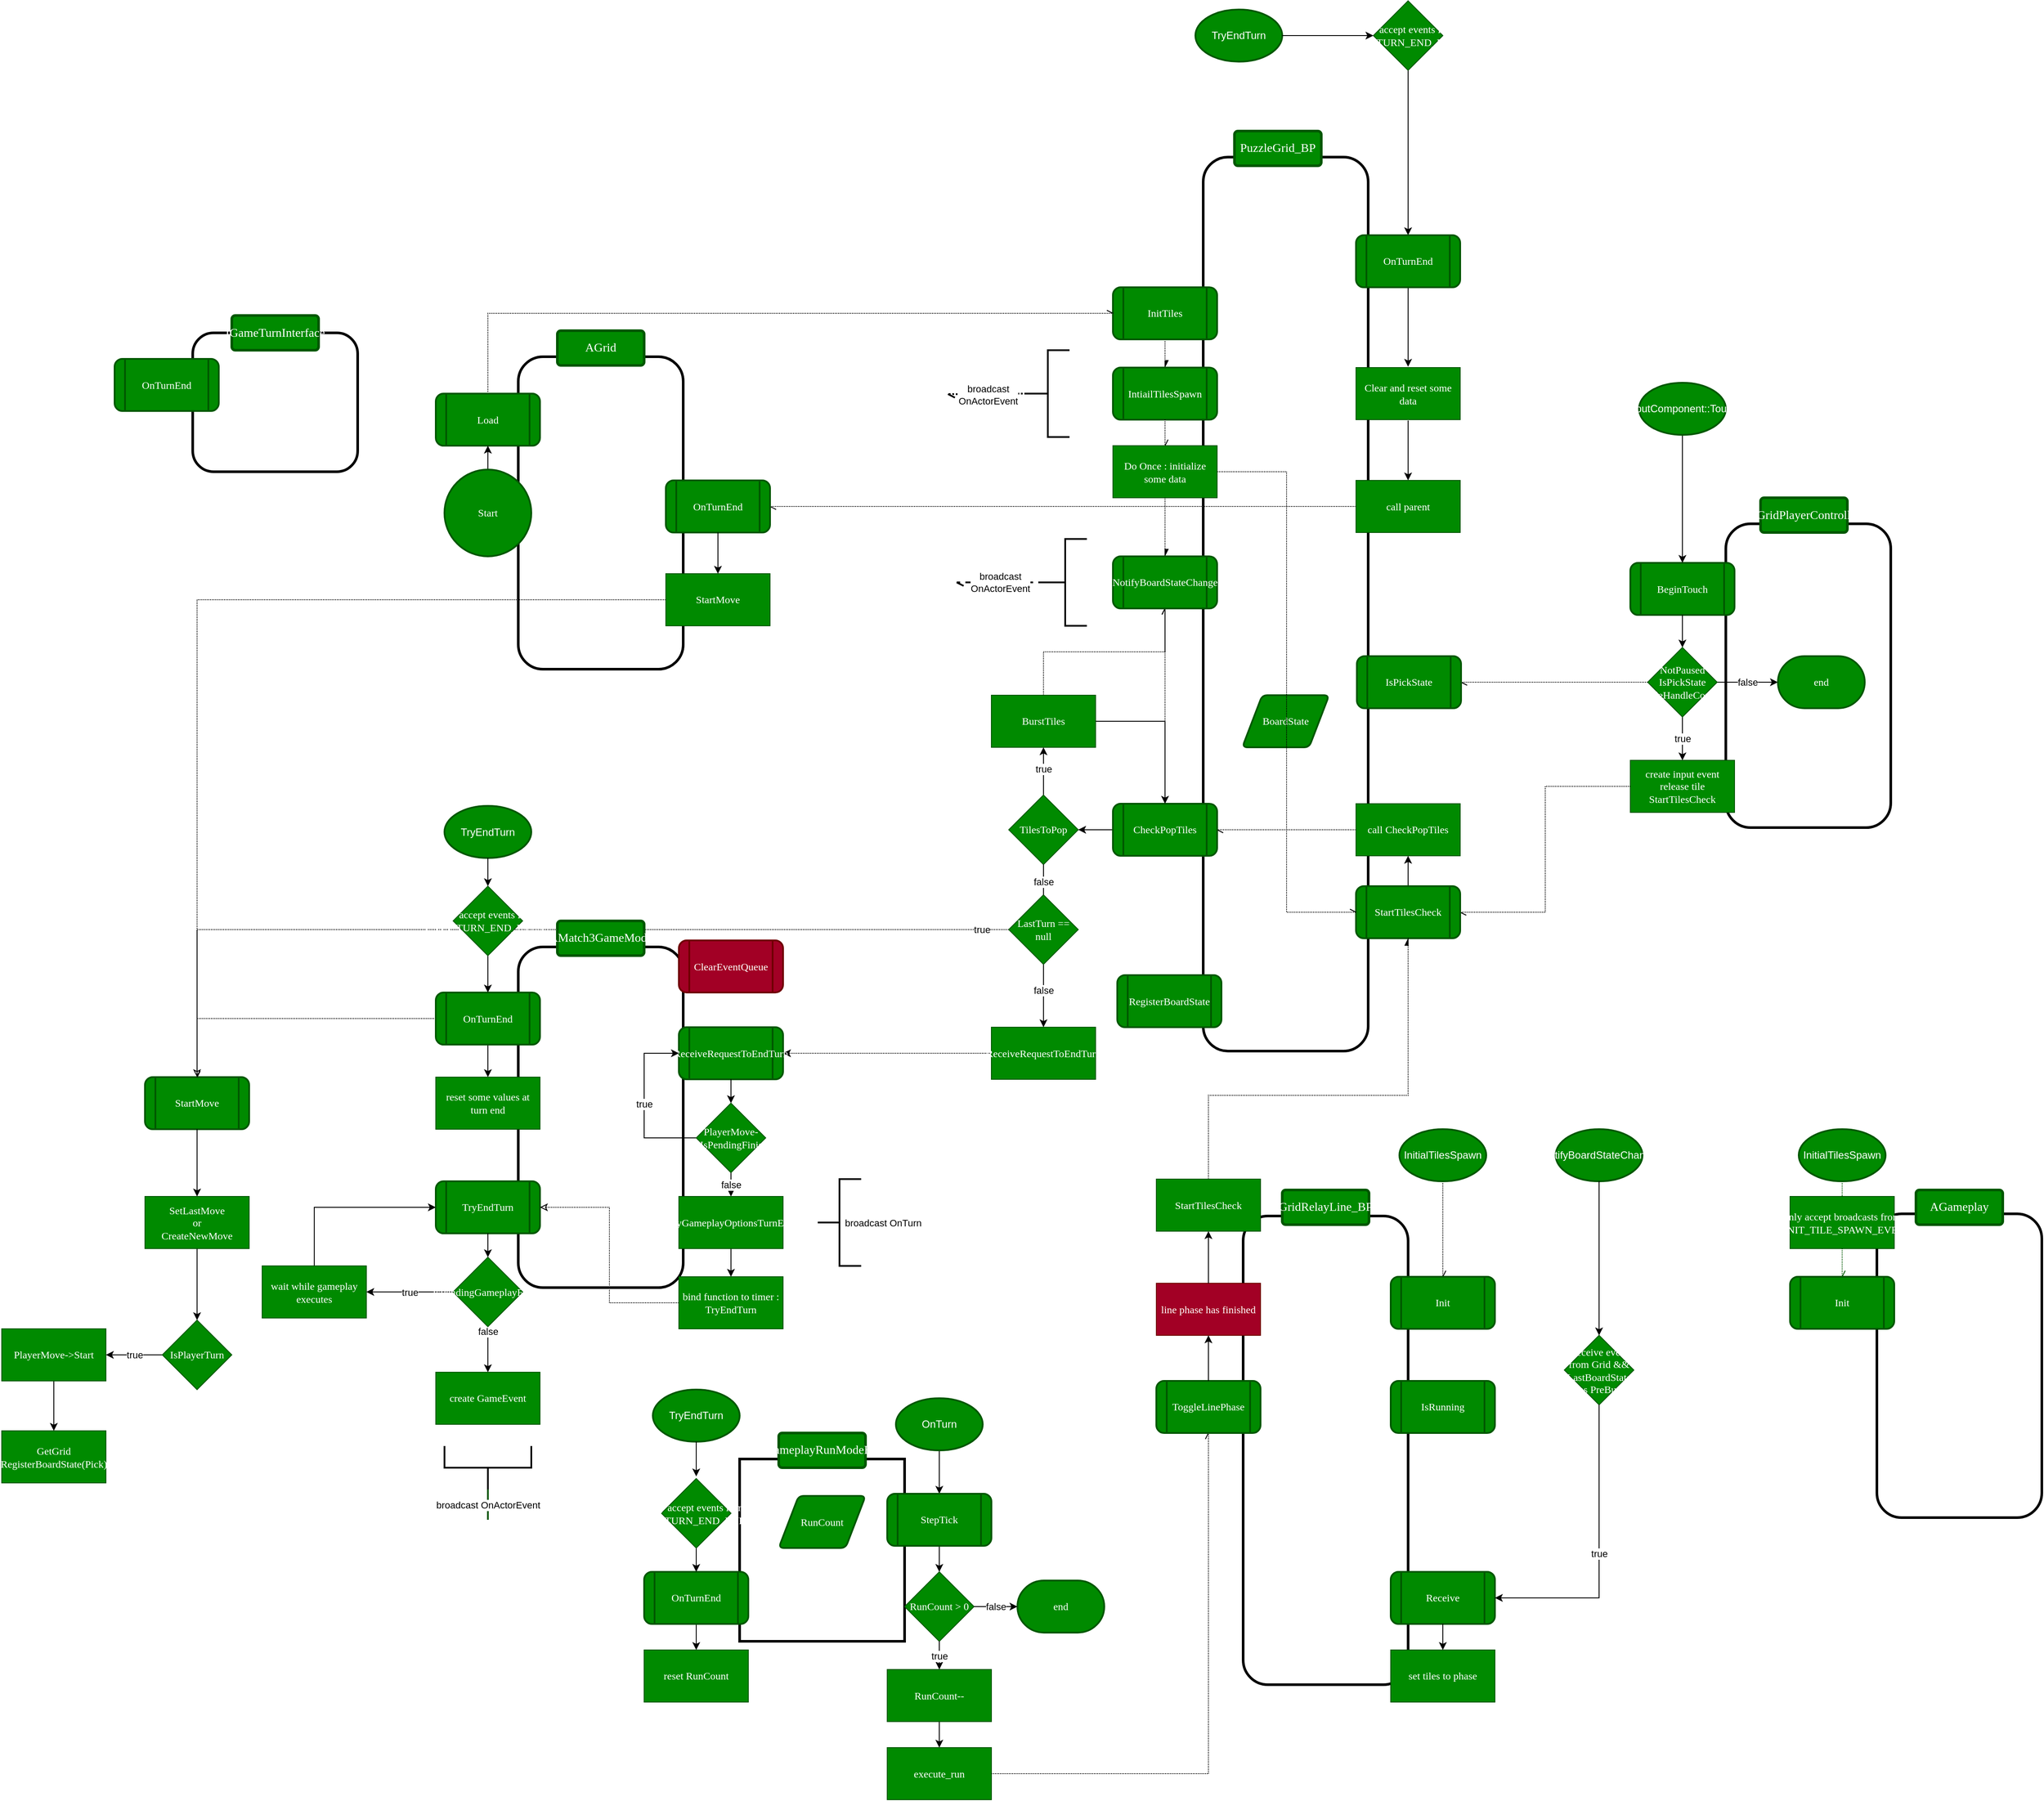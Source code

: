 <mxfile version="17.2.4" type="device"><diagram id="4u5bkuqh8i6XdxuR7M9z" name="Page-1"><mxGraphModel dx="3598" dy="2472" grid="0" gridSize="10" guides="1" tooltips="1" connect="1" arrows="1" fold="1" page="0" pageScale="1" pageWidth="850" pageHeight="1100" math="0" shadow="0"><root><mxCell id="0"/><mxCell id="1" parent="0"/><mxCell id="tUk5uRvc3jzENsE6eNhE-14" value="true" style="edgeStyle=orthogonalEdgeStyle;rounded=0;orthogonalLoop=1;jettySize=auto;html=1;entryX=0.5;entryY=0;entryDx=0;entryDy=0;dashed=1;dashPattern=1 1;endArrow=openAsync;endFill=0;exitX=0;exitY=0.5;exitDx=0;exitDy=0;" parent="1" source="tUk5uRvc3jzENsE6eNhE-1" target="tUk5uRvc3jzENsE6eNhE-5" edge="1"><mxGeometry x="-0.946" relative="1" as="geometry"><mxPoint x="-1090" y="-450" as="sourcePoint"/><mxPoint x="-1" as="offset"/></mxGeometry></mxCell><mxCell id="MBbvaIJwoHW28Qbj01Hp-18" value="" style="rounded=0;whiteSpace=wrap;html=1;fillColor=none;strokeWidth=3;fontFamily=Helvetica;container=0;fontColor=default;strokeColor=default;labelBackgroundColor=default;endArrow=classic;fontSize=11;" parent="1" vertex="1"><mxGeometry x="-1250" y="160" width="190" height="210" as="geometry"/></mxCell><mxCell id="Pdlf1XNlI2ffIAsFYT93-34" style="rounded=0;orthogonalLoop=1;jettySize=auto;html=1;exitX=0;exitY=0.5;exitDx=0;exitDy=0;entryX=1;entryY=0.5;entryDx=0;entryDy=0;fontFamily=SF Mono;dashed=1;dashPattern=1 1;startArrow=none;startFill=0;endArrow=openAsync;endFill=0;" parent="1" source="Pdlf1XNlI2ffIAsFYT93-3" target="Pdlf1XNlI2ffIAsFYT93-11" edge="1"><mxGeometry relative="1" as="geometry"/></mxCell><mxCell id="sbsRxTnk66kGfVWNklD2-23" value="" style="rounded=1;whiteSpace=wrap;html=1;fillColor=none;strokeWidth=3;fontFamily=SF Mono;" parent="1" vertex="1"><mxGeometry x="-114" y="-917.5" width="190" height="350" as="geometry"/></mxCell><mxCell id="sbsRxTnk66kGfVWNklD2-30" style="edgeStyle=orthogonalEdgeStyle;shape=connector;rounded=0;orthogonalLoop=1;jettySize=auto;html=1;exitX=1;exitY=0.5;exitDx=0;exitDy=0;labelBackgroundColor=default;fontFamily=SF Mono;fontSize=11;fontColor=default;endArrow=classic;endFill=1;strokeColor=default;" parent="1" edge="1"><mxGeometry relative="1" as="geometry"><mxPoint x="20" y="-710" as="sourcePoint"/></mxGeometry></mxCell><mxCell id="1tW_4isM74G8-kD3DywX-2" value="BeginTouch" style="shape=process;whiteSpace=wrap;html=1;backgroundOutline=1;fillColor=#008a00;strokeColor=#005700;rounded=1;fontFamily=SF Mono;strokeWidth=2;fontColor=#ffffff;" parent="1" vertex="1"><mxGeometry x="-224" y="-872.5" width="120" height="60" as="geometry"/></mxCell><mxCell id="1tW_4isM74G8-kD3DywX-8" style="edgeStyle=orthogonalEdgeStyle;rounded=0;orthogonalLoop=1;jettySize=auto;html=1;exitX=0.5;exitY=1;exitDx=0;exitDy=0;entryX=0.5;entryY=0;entryDx=0;entryDy=0;endArrow=classic;endFill=1;fontFamily=Helvetica;fillColor=#008a00;strokeColor=default;" parent="1" source="1tW_4isM74G8-kD3DywX-2" target="Pdlf1XNlI2ffIAsFYT93-3" edge="1"><mxGeometry relative="1" as="geometry"/></mxCell><mxCell id="SENwZf0jZD7FWOnmWLHz-11" style="edgeStyle=orthogonalEdgeStyle;rounded=0;orthogonalLoop=1;jettySize=auto;html=1;exitX=1;exitY=0.5;exitDx=0;exitDy=0;entryX=0.5;entryY=0;entryDx=0;entryDy=0;fontFamily=SF Mono;" parent="1" edge="1"><mxGeometry relative="1" as="geometry"><mxPoint x="20" y="-710" as="sourcePoint"/></mxGeometry></mxCell><mxCell id="Pdlf1XNlI2ffIAsFYT93-6" value="false" style="edgeStyle=orthogonalEdgeStyle;rounded=0;orthogonalLoop=1;jettySize=auto;html=1;exitX=1;exitY=0.5;exitDx=0;exitDy=0;entryX=0;entryY=0.5;entryDx=0;entryDy=0;fontFamily=Helvetica;entryPerimeter=0;fillColor=#008a00;strokeColor=default;" parent="1" source="Pdlf1XNlI2ffIAsFYT93-3" target="Pdlf1XNlI2ffIAsFYT93-7" edge="1"><mxGeometry relative="1" as="geometry"><mxPoint x="-164" y="-647.5" as="targetPoint"/></mxGeometry></mxCell><mxCell id="8Kdt5oho96U8Z3RHlDYo-58" value="true" style="edgeStyle=orthogonalEdgeStyle;rounded=0;orthogonalLoop=1;jettySize=auto;html=1;exitX=0.5;exitY=1;exitDx=0;exitDy=0;fillColor=#008a00;strokeColor=default;" parent="1" source="Pdlf1XNlI2ffIAsFYT93-3" target="Pdlf1XNlI2ffIAsFYT93-4" edge="1"><mxGeometry relative="1" as="geometry"/></mxCell><mxCell id="Pdlf1XNlI2ffIAsFYT93-3" value="NotPaused&lt;br&gt;IsPickState&lt;br&gt;TileHandleComp" style="rhombus;whiteSpace=wrap;html=1;fontFamily=SF Mono;fillColor=#008a00;strokeColor=#005700;fontColor=#ffffff;" parent="1" vertex="1"><mxGeometry x="-204" y="-775" width="80" height="80" as="geometry"/></mxCell><mxCell id="MBbvaIJwoHW28Qbj01Hp-10" style="edgeStyle=orthogonalEdgeStyle;rounded=0;orthogonalLoop=1;jettySize=auto;html=1;exitX=0;exitY=0.5;exitDx=0;exitDy=0;entryX=1;entryY=0.5;entryDx=0;entryDy=0;dashed=1;dashPattern=1 1;endArrow=openAsync;endFill=0;" parent="1" source="Pdlf1XNlI2ffIAsFYT93-4" target="8Kdt5oho96U8Z3RHlDYo-17" edge="1"><mxGeometry relative="1" as="geometry"/></mxCell><mxCell id="Pdlf1XNlI2ffIAsFYT93-4" value="create input event&lt;br&gt;release tile&lt;br&gt;StartTilesCheck" style="rounded=0;whiteSpace=wrap;html=1;fillColor=#008a00;strokeColor=#005700;fontFamily=SF Mono;fontColor=#ffffff;" parent="1" vertex="1"><mxGeometry x="-224" y="-645" width="120" height="60" as="geometry"/></mxCell><mxCell id="Pdlf1XNlI2ffIAsFYT93-7" value="end" style="strokeWidth=2;html=1;shape=mxgraph.flowchart.terminator;whiteSpace=wrap;fontFamily=SF Mono;fillColor=#008a00;strokeColor=#005700;fontColor=#ffffff;" parent="1" vertex="1"><mxGeometry x="-54" y="-765" width="100" height="60" as="geometry"/></mxCell><mxCell id="Pdlf1XNlI2ffIAsFYT93-8" value="" style="rounded=1;whiteSpace=wrap;html=1;fillColor=none;strokeWidth=3;fontFamily=SF Mono;" parent="1" vertex="1"><mxGeometry x="-716" y="-1340" width="190" height="1030" as="geometry"/></mxCell><mxCell id="Pdlf1XNlI2ffIAsFYT93-11" value="IsPickState" style="shape=process;whiteSpace=wrap;html=1;backgroundOutline=1;fillColor=#008a00;strokeColor=#005700;rounded=1;fontFamily=SF Mono;strokeWidth=2;fontColor=#ffffff;" parent="1" vertex="1"><mxGeometry x="-539" y="-765" width="120" height="60" as="geometry"/></mxCell><mxCell id="Pdlf1XNlI2ffIAsFYT93-56" style="rounded=0;orthogonalLoop=1;jettySize=auto;html=1;exitX=0;exitY=0.5;exitDx=0;exitDy=0;entryX=1;entryY=0.5;entryDx=0;entryDy=0;dashed=1;dashPattern=1 1;endArrow=classic;endFill=1;edgeStyle=orthogonalEdgeStyle;fillColor=#008a00;strokeColor=default;" parent="1" source="Pdlf1XNlI2ffIAsFYT93-44" target="Pdlf1XNlI2ffIAsFYT93-46" edge="1"><mxGeometry relative="1" as="geometry"/></mxCell><mxCell id="Pdlf1XNlI2ffIAsFYT93-44" value="ReceiveRequestToEndTurn" style="rounded=0;whiteSpace=wrap;html=1;fillColor=#008a00;strokeColor=#005700;fontFamily=SF Mono;fontColor=#ffffff;" parent="1" vertex="1"><mxGeometry x="-960" y="-337.5" width="120" height="60" as="geometry"/></mxCell><mxCell id="Pdlf1XNlI2ffIAsFYT93-50" style="edgeStyle=orthogonalEdgeStyle;rounded=0;orthogonalLoop=1;jettySize=auto;html=1;exitX=0.5;exitY=1;exitDx=0;exitDy=0;entryX=0.5;entryY=0;entryDx=0;entryDy=0;exitPerimeter=0;fillColor=#008a00;strokeColor=default;" parent="1" source="TJxeZO9srh5Wf3bM02Mr-9" target="1tW_4isM74G8-kD3DywX-2" edge="1"><mxGeometry relative="1" as="geometry"><mxPoint x="-74" y="-1027.5" as="sourcePoint"/></mxGeometry></mxCell><mxCell id="Pdlf1XNlI2ffIAsFYT93-35" value="" style="rounded=1;whiteSpace=wrap;html=1;fillColor=none;strokeWidth=3;fontFamily=SF Mono;" parent="1" vertex="1"><mxGeometry x="-1505" y="-430" width="190" height="392.5" as="geometry"/></mxCell><mxCell id="Pdlf1XNlI2ffIAsFYT93-37" value="TryEndTurn" style="shape=process;whiteSpace=wrap;html=1;backgroundOutline=1;fillColor=#008a00;strokeColor=#005700;rounded=1;fontFamily=SF Mono;strokeWidth=2;fontColor=#ffffff;" parent="1" vertex="1"><mxGeometry x="-1600" y="-160" width="120" height="60" as="geometry"/></mxCell><mxCell id="Pdlf1XNlI2ffIAsFYT93-69" value="true" style="edgeStyle=orthogonalEdgeStyle;rounded=0;orthogonalLoop=1;jettySize=auto;html=1;exitX=0;exitY=0.5;exitDx=0;exitDy=0;entryX=1;entryY=0.5;entryDx=0;entryDy=0;fillColor=#008a00;strokeColor=default;" parent="1" source="Pdlf1XNlI2ffIAsFYT93-39" target="Pdlf1XNlI2ffIAsFYT93-66" edge="1"><mxGeometry relative="1" as="geometry"/></mxCell><mxCell id="8Kdt5oho96U8Z3RHlDYo-18" value="false" style="edgeStyle=orthogonalEdgeStyle;rounded=0;orthogonalLoop=1;jettySize=auto;html=1;exitX=0.5;exitY=1;exitDx=0;exitDy=0;entryX=0.5;entryY=0;entryDx=0;entryDy=0;startArrow=none;startFill=0;endArrow=classic;endFill=1;fillColor=#008a00;strokeColor=default;" parent="1" source="Pdlf1XNlI2ffIAsFYT93-39" target="8Kdt5oho96U8Z3RHlDYo-21" edge="1"><mxGeometry x="-0.811" relative="1" as="geometry"><mxPoint x="-1540" y="57.5" as="targetPoint"/><mxPoint as="offset"/></mxGeometry></mxCell><mxCell id="Pdlf1XNlI2ffIAsFYT93-39" value="IsPendingGameplayFinish" style="rhombus;whiteSpace=wrap;html=1;fontFamily=SF Mono;fillColor=#008a00;strokeColor=#005700;fontColor=#ffffff;" parent="1" vertex="1"><mxGeometry x="-1580" y="-72.5" width="80" height="80" as="geometry"/></mxCell><mxCell id="Pdlf1XNlI2ffIAsFYT93-42" style="edgeStyle=orthogonalEdgeStyle;rounded=0;orthogonalLoop=1;jettySize=auto;html=1;exitX=0.5;exitY=1;exitDx=0;exitDy=0;entryX=0.5;entryY=0;entryDx=0;entryDy=0;fillColor=#008a00;strokeColor=default;" parent="1" source="Pdlf1XNlI2ffIAsFYT93-37" target="Pdlf1XNlI2ffIAsFYT93-39" edge="1"><mxGeometry relative="1" as="geometry"/></mxCell><mxCell id="Pdlf1XNlI2ffIAsFYT93-70" style="edgeStyle=orthogonalEdgeStyle;rounded=0;orthogonalLoop=1;jettySize=auto;html=1;exitX=0.5;exitY=0;exitDx=0;exitDy=0;entryX=0;entryY=0.5;entryDx=0;entryDy=0;fillColor=#008a00;strokeColor=default;" parent="1" source="Pdlf1XNlI2ffIAsFYT93-66" target="Pdlf1XNlI2ffIAsFYT93-37" edge="1"><mxGeometry relative="1" as="geometry"/></mxCell><mxCell id="Pdlf1XNlI2ffIAsFYT93-66" value="wait while gameplay executes" style="rounded=0;whiteSpace=wrap;html=1;fillColor=#008a00;strokeColor=#005700;fontFamily=SF Mono;fontColor=#ffffff;" parent="1" vertex="1"><mxGeometry x="-1800" y="-62.5" width="120" height="60" as="geometry"/></mxCell><mxCell id="8Kdt5oho96U8Z3RHlDYo-2" value="&lt;font style=&quot;font-size: 14px&quot;&gt;AMatch3GameMode&lt;/font&gt;" style="rounded=1;arcSize=10;whiteSpace=wrap;html=1;align=center;fillColor=#008a00;strokeColor=#005700;fontFamily=SF Mono;strokeWidth=3;fontColor=#ffffff;" parent="1" vertex="1"><mxGeometry x="-1460" y="-460" width="100" height="40" as="geometry"/></mxCell><mxCell id="8Kdt5oho96U8Z3RHlDYo-3" value="&lt;font style=&quot;font-size: 14px&quot;&gt;PuzzleGrid_BP&lt;/font&gt;" style="rounded=1;arcSize=10;whiteSpace=wrap;html=1;align=center;fillColor=#008a00;strokeColor=#005700;fontFamily=SF Mono;strokeWidth=3;fontColor=#ffffff;" parent="1" vertex="1"><mxGeometry x="-680" y="-1370" width="100" height="40" as="geometry"/></mxCell><mxCell id="8Kdt5oho96U8Z3RHlDYo-4" value="&lt;font style=&quot;font-size: 14px&quot;&gt;AGridPlayerController&lt;/font&gt;" style="rounded=1;arcSize=10;whiteSpace=wrap;html=1;align=center;fillColor=#008a00;strokeColor=#005700;fontFamily=SF Mono;strokeWidth=3;fontColor=#ffffff;" parent="1" vertex="1"><mxGeometry x="-74" y="-947.5" width="100" height="40" as="geometry"/></mxCell><mxCell id="8Kdt5oho96U8Z3RHlDYo-6" style="edgeStyle=orthogonalEdgeStyle;rounded=0;orthogonalLoop=1;jettySize=auto;html=1;exitX=0;exitY=0.5;exitDx=0;exitDy=0;entryX=1;entryY=0.5;entryDx=0;entryDy=0;dashed=1;dashPattern=1 1;endArrow=classic;endFill=0;fillColor=#008a00;strokeColor=default;" parent="1" source="Pdlf1XNlI2ffIAsFYT93-47" target="Pdlf1XNlI2ffIAsFYT93-37" edge="1"><mxGeometry relative="1" as="geometry"/></mxCell><mxCell id="8Kdt5oho96U8Z3RHlDYo-8" value="BoardState" style="shape=parallelogram;html=1;strokeWidth=2;perimeter=parallelogramPerimeter;whiteSpace=wrap;rounded=1;arcSize=12;size=0.23;fontFamily=SF Mono;fillColor=#008a00;strokeColor=#005700;fontColor=#ffffff;" parent="1" vertex="1"><mxGeometry x="-671" y="-720" width="100" height="60" as="geometry"/></mxCell><mxCell id="8Kdt5oho96U8Z3RHlDYo-12" value="RegisterBoardState" style="shape=process;whiteSpace=wrap;html=1;backgroundOutline=1;fillColor=#008a00;strokeColor=#005700;rounded=1;fontFamily=SF Mono;strokeWidth=2;fontColor=#ffffff;" parent="1" vertex="1"><mxGeometry x="-815" y="-397.5" width="120" height="60" as="geometry"/></mxCell><mxCell id="MBbvaIJwoHW28Qbj01Hp-40" style="edgeStyle=orthogonalEdgeStyle;rounded=0;orthogonalLoop=1;jettySize=auto;html=1;exitX=0.5;exitY=0;exitDx=0;exitDy=0;entryX=0.5;entryY=1;entryDx=0;entryDy=0;" parent="1" source="8Kdt5oho96U8Z3RHlDYo-17" target="MBbvaIJwoHW28Qbj01Hp-9" edge="1"><mxGeometry relative="1" as="geometry"/></mxCell><mxCell id="8Kdt5oho96U8Z3RHlDYo-17" value="StartTilesCheck" style="shape=process;whiteSpace=wrap;html=1;backgroundOutline=1;fillColor=#008a00;strokeColor=#005700;rounded=1;fontFamily=SF Mono;strokeWidth=2;fontColor=#ffffff;" parent="1" vertex="1"><mxGeometry x="-540" y="-500" width="120" height="60" as="geometry"/></mxCell><mxCell id="8Kdt5oho96U8Z3RHlDYo-21" value="create GameEvent" style="rounded=0;whiteSpace=wrap;html=1;fillColor=#008a00;strokeColor=#005700;fontFamily=SF Mono;fontColor=#ffffff;" parent="1" vertex="1"><mxGeometry x="-1600" y="60" width="120" height="60" as="geometry"/></mxCell><mxCell id="8Kdt5oho96U8Z3RHlDYo-53" style="rounded=0;orthogonalLoop=1;jettySize=auto;html=1;exitX=0.5;exitY=0;exitDx=0;exitDy=0;entryX=0.5;entryY=1;entryDx=0;entryDy=0;dashed=1;dashPattern=1 1;endArrow=async;endFill=1;edgeStyle=orthogonalEdgeStyle;" parent="1" source="8Kdt5oho96U8Z3RHlDYo-50" target="8Kdt5oho96U8Z3RHlDYo-17" edge="1"><mxGeometry relative="1" as="geometry"><Array as="points"><mxPoint x="-710" y="-259"/><mxPoint x="-480" y="-259"/></Array></mxGeometry></mxCell><mxCell id="Pdlf1XNlI2ffIAsFYT93-46" value="ReceiveRequestToEndTurn" style="shape=process;whiteSpace=wrap;html=1;backgroundOutline=1;fillColor=#008a00;strokeColor=#005700;rounded=1;fontFamily=SF Mono;strokeWidth=2;perimeterSpacing=0;fontColor=#ffffff;" parent="1" vertex="1"><mxGeometry x="-1320" y="-337.5" width="120" height="60" as="geometry"/></mxCell><mxCell id="Pdlf1XNlI2ffIAsFYT93-47" value="bind function to timer : TryEndTurn" style="rounded=0;whiteSpace=wrap;html=1;fillColor=#008a00;strokeColor=#005700;fontFamily=SF Mono;fontColor=#ffffff;" parent="1" vertex="1"><mxGeometry x="-1320" y="-50" width="120" height="60" as="geometry"/></mxCell><mxCell id="Pdlf1XNlI2ffIAsFYT93-48" value="false" style="edgeStyle=orthogonalEdgeStyle;rounded=0;orthogonalLoop=1;jettySize=auto;html=1;exitX=0.5;exitY=1;exitDx=0;exitDy=0;entryX=0.5;entryY=0;entryDx=0;entryDy=0;startArrow=none;fillColor=#008a00;strokeColor=default;" parent="1" source="poTWbWpAR7tKlDeJ-Hli-2" target="MBbvaIJwoHW28Qbj01Hp-13" edge="1"><mxGeometry relative="1" as="geometry"/></mxCell><mxCell id="MBbvaIJwoHW28Qbj01Hp-12" style="edgeStyle=none;rounded=0;orthogonalLoop=1;jettySize=auto;html=1;exitX=0;exitY=0.5;exitDx=0;exitDy=0;entryX=1;entryY=0.5;entryDx=0;entryDy=0;dashed=1;dashPattern=1 1;endArrow=openAsync;endFill=0;" parent="1" source="MBbvaIJwoHW28Qbj01Hp-9" target="Pdlf1XNlI2ffIAsFYT93-51" edge="1"><mxGeometry relative="1" as="geometry"/></mxCell><mxCell id="MBbvaIJwoHW28Qbj01Hp-9" value="call CheckPopTiles" style="rounded=0;whiteSpace=wrap;html=1;fillColor=#008a00;strokeColor=#005700;fontFamily=SF Mono;fontColor=#ffffff;" parent="1" vertex="1"><mxGeometry x="-540" y="-595" width="120" height="60" as="geometry"/></mxCell><mxCell id="MBbvaIJwoHW28Qbj01Hp-15" style="edgeStyle=orthogonalEdgeStyle;rounded=0;orthogonalLoop=1;jettySize=auto;html=1;exitX=0.5;exitY=1;exitDx=0;exitDy=0;entryX=0.5;entryY=0;entryDx=0;entryDy=0;fillColor=#008a00;strokeColor=default;" parent="1" source="MBbvaIJwoHW28Qbj01Hp-13" target="Pdlf1XNlI2ffIAsFYT93-47" edge="1"><mxGeometry relative="1" as="geometry"/></mxCell><mxCell id="MBbvaIJwoHW28Qbj01Hp-13" value="NotifyGameplayOptionsTurnEnding" style="rounded=0;whiteSpace=wrap;html=1;fillColor=#008a00;strokeColor=#005700;fontFamily=SF Mono;fontColor=#ffffff;" parent="1" vertex="1"><mxGeometry x="-1320" y="-142.5" width="120" height="60" as="geometry"/></mxCell><mxCell id="MBbvaIJwoHW28Qbj01Hp-26" style="rounded=0;orthogonalLoop=1;jettySize=auto;html=1;exitX=1;exitY=0.5;exitDx=0;exitDy=0;entryX=0.5;entryY=1;entryDx=0;entryDy=0;endArrow=openAsync;endFill=0;dashed=1;dashPattern=1 1;edgeStyle=orthogonalEdgeStyle;" parent="1" source="MBbvaIJwoHW28Qbj01Hp-21" target="8Kdt5oho96U8Z3RHlDYo-48" edge="1"><mxGeometry relative="1" as="geometry"/></mxCell><mxCell id="MBbvaIJwoHW28Qbj01Hp-28" value="broadcast OnTurn" style="strokeWidth=2;html=1;shape=mxgraph.flowchart.annotation_2;align=center;labelPosition=right;pointerEvents=1;rotation=0;fillColor=#008a00;strokeColor=default;fontColor=default;labelBackgroundColor=default;endArrow=classic;fontSize=11;rounded=0;" parent="1" vertex="1"><mxGeometry x="-1160" y="-162.5" width="50" height="100" as="geometry"/></mxCell><mxCell id="MBbvaIJwoHW28Qbj01Hp-63" style="edgeStyle=orthogonalEdgeStyle;rounded=0;orthogonalLoop=1;jettySize=auto;html=1;exitX=0;exitY=0.5;exitDx=0;exitDy=0;entryX=1;entryY=0.5;entryDx=0;entryDy=0;" parent="1" edge="1"><mxGeometry relative="1" as="geometry"><mxPoint x="-820" y="-770" as="sourcePoint"/></mxGeometry></mxCell><mxCell id="MBbvaIJwoHW28Qbj01Hp-47" style="edgeStyle=orthogonalEdgeStyle;rounded=0;orthogonalLoop=1;jettySize=auto;html=1;exitX=0;exitY=0.5;exitDx=0;exitDy=0;entryX=1;entryY=0.5;entryDx=0;entryDy=0;" parent="1" source="Pdlf1XNlI2ffIAsFYT93-51" target="MBbvaIJwoHW28Qbj01Hp-43" edge="1"><mxGeometry relative="1" as="geometry"/></mxCell><mxCell id="TJxeZO9srh5Wf3bM02Mr-25" style="edgeStyle=orthogonalEdgeStyle;rounded=0;orthogonalLoop=1;jettySize=auto;html=1;exitX=0.5;exitY=0;exitDx=0;exitDy=0;entryX=0.5;entryY=1;entryDx=0;entryDy=0;dashed=1;dashPattern=1 1;endArrow=openAsync;endFill=0;" parent="1" source="Pdlf1XNlI2ffIAsFYT93-51" target="TJxeZO9srh5Wf3bM02Mr-4" edge="1"><mxGeometry relative="1" as="geometry"/></mxCell><mxCell id="Pdlf1XNlI2ffIAsFYT93-51" value="CheckPopTiles" style="shape=process;whiteSpace=wrap;html=1;backgroundOutline=1;fillColor=#008a00;strokeColor=#005700;rounded=1;fontFamily=SF Mono;strokeWidth=2;fontColor=#ffffff;" parent="1" vertex="1"><mxGeometry x="-820" y="-595" width="120" height="60" as="geometry"/></mxCell><mxCell id="MBbvaIJwoHW28Qbj01Hp-46" value="true" style="edgeStyle=orthogonalEdgeStyle;rounded=0;orthogonalLoop=1;jettySize=auto;html=1;exitX=0.5;exitY=0;exitDx=0;exitDy=0;entryX=0.5;entryY=1;entryDx=0;entryDy=0;" parent="1" source="MBbvaIJwoHW28Qbj01Hp-43" target="MBbvaIJwoHW28Qbj01Hp-44" edge="1"><mxGeometry x="0.111" relative="1" as="geometry"><mxPoint as="offset"/></mxGeometry></mxCell><mxCell id="poTWbWpAR7tKlDeJ-Hli-15" value="false" style="edgeStyle=orthogonalEdgeStyle;rounded=0;jumpStyle=none;jumpSize=6;orthogonalLoop=1;jettySize=auto;html=1;exitX=0.5;exitY=1;exitDx=0;exitDy=0;endArrow=classic;endFill=1;endSize=6;startArrow=none;" parent="1" source="tUk5uRvc3jzENsE6eNhE-1" target="Pdlf1XNlI2ffIAsFYT93-44" edge="1"><mxGeometry x="-0.172" relative="1" as="geometry"><Array as="points"><mxPoint x="-900" y="-380"/><mxPoint x="-900" y="-380"/></Array><mxPoint as="offset"/></mxGeometry></mxCell><mxCell id="MBbvaIJwoHW28Qbj01Hp-43" value="TilesToPop" style="rhombus;whiteSpace=wrap;html=1;fontFamily=SF Mono;fillColor=#008a00;strokeColor=#005700;fontColor=#ffffff;" parent="1" vertex="1"><mxGeometry x="-940" y="-605" width="80" height="80" as="geometry"/></mxCell><mxCell id="MBbvaIJwoHW28Qbj01Hp-45" style="edgeStyle=orthogonalEdgeStyle;rounded=0;orthogonalLoop=1;jettySize=auto;html=1;exitX=1;exitY=0.5;exitDx=0;exitDy=0;entryX=0.5;entryY=0;entryDx=0;entryDy=0;" parent="1" source="MBbvaIJwoHW28Qbj01Hp-44" target="Pdlf1XNlI2ffIAsFYT93-51" edge="1"><mxGeometry relative="1" as="geometry"/></mxCell><mxCell id="TJxeZO9srh5Wf3bM02Mr-59" style="edgeStyle=orthogonalEdgeStyle;rounded=0;orthogonalLoop=1;jettySize=auto;html=1;exitX=0.5;exitY=0;exitDx=0;exitDy=0;entryX=0.5;entryY=1;entryDx=0;entryDy=0;dashed=1;endArrow=openAsync;endFill=0;strokeWidth=1;dashPattern=1 1;" parent="1" source="MBbvaIJwoHW28Qbj01Hp-44" target="TJxeZO9srh5Wf3bM02Mr-4" edge="1"><mxGeometry relative="1" as="geometry"/></mxCell><mxCell id="MBbvaIJwoHW28Qbj01Hp-44" value="BurstTiles" style="rounded=0;whiteSpace=wrap;html=1;fillColor=#008a00;strokeColor=#005700;fontFamily=SF Mono;fontColor=#ffffff;" parent="1" vertex="1"><mxGeometry x="-960" y="-720" width="120" height="60" as="geometry"/></mxCell><mxCell id="8Kdt5oho96U8Z3RHlDYo-47" value="" style="rounded=1;whiteSpace=wrap;html=1;fillColor=none;strokeWidth=3;fontFamily=SF Mono;container=0;" parent="1" vertex="1"><mxGeometry x="-670" y="-120" width="190" height="540" as="geometry"/></mxCell><mxCell id="8Kdt5oho96U8Z3RHlDYo-46" value="&lt;span style=&quot;font-size: 14px&quot;&gt;GridRelayLine_BP&lt;/span&gt;" style="rounded=1;arcSize=10;whiteSpace=wrap;html=1;align=center;fillColor=#008a00;strokeColor=#005700;fontFamily=SF Mono;strokeWidth=3;container=0;fontColor=#ffffff;" parent="1" vertex="1"><mxGeometry x="-625" y="-150" width="100" height="40" as="geometry"/></mxCell><mxCell id="8Kdt5oho96U8Z3RHlDYo-48" value="ToggleLinePhase" style="shape=process;whiteSpace=wrap;html=1;backgroundOutline=1;fillColor=#008a00;strokeColor=#005700;rounded=1;fontFamily=SF Mono;strokeWidth=2;container=0;fontColor=#ffffff;" parent="1" vertex="1"><mxGeometry x="-770" y="70" width="120" height="60" as="geometry"/></mxCell><mxCell id="8Kdt5oho96U8Z3RHlDYo-49" value="line phase has finished" style="rounded=0;whiteSpace=wrap;html=1;fillColor=#a20025;strokeColor=#6F0000;fontFamily=SF Mono;container=0;fontColor=#ffffff;" parent="1" vertex="1"><mxGeometry x="-770" y="-42.5" width="120" height="60" as="geometry"/></mxCell><mxCell id="MBbvaIJwoHW28Qbj01Hp-24" style="edgeStyle=orthogonalEdgeStyle;rounded=0;orthogonalLoop=1;jettySize=auto;html=1;exitX=0.5;exitY=0;exitDx=0;exitDy=0;entryX=0.5;entryY=1;entryDx=0;entryDy=0;" parent="1" source="8Kdt5oho96U8Z3RHlDYo-48" target="8Kdt5oho96U8Z3RHlDYo-49" edge="1"><mxGeometry relative="1" as="geometry"/></mxCell><mxCell id="8Kdt5oho96U8Z3RHlDYo-50" value="StartTilesCheck" style="rounded=0;whiteSpace=wrap;html=1;fillColor=#008a00;strokeColor=#005700;fontFamily=SF Mono;container=0;fontColor=#ffffff;" parent="1" vertex="1"><mxGeometry x="-770" y="-162.5" width="120" height="60" as="geometry"/></mxCell><mxCell id="MBbvaIJwoHW28Qbj01Hp-25" style="edgeStyle=orthogonalEdgeStyle;rounded=0;orthogonalLoop=1;jettySize=auto;html=1;exitX=0.5;exitY=0;exitDx=0;exitDy=0;entryX=0.5;entryY=1;entryDx=0;entryDy=0;" parent="1" source="8Kdt5oho96U8Z3RHlDYo-49" target="8Kdt5oho96U8Z3RHlDYo-50" edge="1"><mxGeometry relative="1" as="geometry"/></mxCell><mxCell id="MBbvaIJwoHW28Qbj01Hp-33" value="RunCount" style="shape=parallelogram;html=1;strokeWidth=2;perimeter=parallelogramPerimeter;whiteSpace=wrap;rounded=1;arcSize=12;size=0.23;fontFamily=SF Mono;fillColor=#008a00;strokeColor=#005700;fontColor=#ffffff;" parent="1" vertex="1"><mxGeometry x="-1205" y="202.5" width="100" height="60" as="geometry"/></mxCell><mxCell id="MBbvaIJwoHW28Qbj01Hp-21" value="execute_run" style="rounded=0;whiteSpace=wrap;html=1;fillColor=#008a00;strokeColor=#005700;fontFamily=SF Mono;container=0;fontColor=#ffffff;" parent="1" vertex="1"><mxGeometry x="-1080" y="492.5" width="120" height="60" as="geometry"/></mxCell><mxCell id="MBbvaIJwoHW28Qbj01Hp-19" value="&lt;span style=&quot;font-size: 14px&quot;&gt;AGameplayRunModeBase&lt;/span&gt;" style="rounded=1;arcSize=10;whiteSpace=wrap;html=1;align=center;fillColor=#008a00;strokeColor=#005700;fontFamily=SF Mono;strokeWidth=3;container=0;fontColor=#ffffff;" parent="1" vertex="1"><mxGeometry x="-1205" y="130" width="100" height="40" as="geometry"/></mxCell><mxCell id="MBbvaIJwoHW28Qbj01Hp-30" value="RunCount &amp;gt; 0" style="rhombus;whiteSpace=wrap;html=1;fontFamily=SF Mono;fillColor=#008a00;strokeColor=#005700;fontColor=#ffffff;" parent="1" vertex="1"><mxGeometry x="-1060" y="290" width="80" height="80" as="geometry"/></mxCell><mxCell id="MBbvaIJwoHW28Qbj01Hp-38" style="edgeStyle=orthogonalEdgeStyle;rounded=0;orthogonalLoop=1;jettySize=auto;html=1;exitX=0.5;exitY=1;exitDx=0;exitDy=0;entryX=0.5;entryY=0;entryDx=0;entryDy=0;fillColor=#008a00;strokeColor=default;" parent="1" source="MBbvaIJwoHW28Qbj01Hp-31" target="MBbvaIJwoHW28Qbj01Hp-21" edge="1"><mxGeometry relative="1" as="geometry"/></mxCell><mxCell id="MBbvaIJwoHW28Qbj01Hp-31" value="RunCount--" style="rounded=0;whiteSpace=wrap;html=1;fillColor=#008a00;strokeColor=#005700;fontFamily=SF Mono;container=0;fontColor=#ffffff;" parent="1" vertex="1"><mxGeometry x="-1080" y="402.5" width="120" height="60" as="geometry"/></mxCell><mxCell id="MBbvaIJwoHW28Qbj01Hp-37" value="true" style="edgeStyle=orthogonalEdgeStyle;rounded=0;orthogonalLoop=1;jettySize=auto;html=1;exitX=0.5;exitY=1;exitDx=0;exitDy=0;entryX=0.5;entryY=0;entryDx=0;entryDy=0;fillColor=#008a00;strokeColor=default;" parent="1" source="MBbvaIJwoHW28Qbj01Hp-30" target="MBbvaIJwoHW28Qbj01Hp-31" edge="1"><mxGeometry relative="1" as="geometry"/></mxCell><mxCell id="MBbvaIJwoHW28Qbj01Hp-35" value="end" style="strokeWidth=2;html=1;shape=mxgraph.flowchart.terminator;whiteSpace=wrap;fontFamily=SF Mono;fillColor=#008a00;strokeColor=#005700;fontColor=#ffffff;" parent="1" vertex="1"><mxGeometry x="-930" y="300" width="100" height="60" as="geometry"/></mxCell><mxCell id="MBbvaIJwoHW28Qbj01Hp-36" value="false" style="edgeStyle=orthogonalEdgeStyle;rounded=0;orthogonalLoop=1;jettySize=auto;html=1;exitX=1;exitY=0.5;exitDx=0;exitDy=0;entryX=0;entryY=0.5;entryDx=0;entryDy=0;entryPerimeter=0;fillColor=#008a00;strokeColor=default;" parent="1" source="MBbvaIJwoHW28Qbj01Hp-30" target="MBbvaIJwoHW28Qbj01Hp-35" edge="1"><mxGeometry relative="1" as="geometry"/></mxCell><mxCell id="MBbvaIJwoHW28Qbj01Hp-56" value="IsRunning" style="shape=process;whiteSpace=wrap;html=1;backgroundOutline=1;fillColor=#008a00;strokeColor=#005700;rounded=1;fontFamily=SF Mono;strokeWidth=2;container=0;fontColor=#ffffff;" parent="1" vertex="1"><mxGeometry x="-500" y="70" width="120" height="60" as="geometry"/></mxCell><mxCell id="MBbvaIJwoHW28Qbj01Hp-71" value="broadcast OnActorEvent" style="edgeStyle=orthogonalEdgeStyle;rounded=0;orthogonalLoop=1;jettySize=auto;html=1;exitX=0;exitY=0.5;exitDx=0;exitDy=0;exitPerimeter=0;endArrow=none;endFill=0;strokeWidth=2;fillColor=#008a00;strokeColor=#005700;" parent="1" source="MBbvaIJwoHW28Qbj01Hp-70" edge="1"><mxGeometry relative="1" as="geometry"><mxPoint x="-1540" y="230" as="targetPoint"/></mxGeometry></mxCell><mxCell id="MBbvaIJwoHW28Qbj01Hp-70" value="" style="strokeWidth=2;html=1;shape=mxgraph.flowchart.annotation_2;align=center;labelPosition=right;pointerEvents=1;rotation=-90;fillColor=#008a00;strokeColor=default;fontColor=default;labelBackgroundColor=default;endArrow=classic;fontSize=11;rounded=0;" parent="1" vertex="1"><mxGeometry x="-1565" y="120" width="50" height="100" as="geometry"/></mxCell><mxCell id="MBbvaIJwoHW28Qbj01Hp-78" style="edgeStyle=orthogonalEdgeStyle;rounded=0;orthogonalLoop=1;jettySize=auto;html=1;exitX=0.5;exitY=1;exitDx=0;exitDy=0;entryX=0.5;entryY=0;entryDx=0;entryDy=0;strokeColor=default;startArrow=none;" parent="1" source="TJxeZO9srh5Wf3bM02Mr-76" target="MBbvaIJwoHW28Qbj01Hp-3" edge="1"><mxGeometry relative="1" as="geometry"/></mxCell><mxCell id="MBbvaIJwoHW28Qbj01Hp-76" style="edgeStyle=orthogonalEdgeStyle;rounded=0;orthogonalLoop=1;jettySize=auto;html=1;exitX=0.5;exitY=1;exitDx=0;exitDy=0;exitPerimeter=0;entryX=0.5;entryY=0;entryDx=0;entryDy=0;fillColor=#008a00;strokeColor=default;" parent="1" source="MBbvaIJwoHW28Qbj01Hp-75" target="MBbvaIJwoHW28Qbj01Hp-20" edge="1"><mxGeometry relative="1" as="geometry"/></mxCell><mxCell id="MBbvaIJwoHW28Qbj01Hp-75" value="OnTurn" style="strokeWidth=2;html=1;shape=mxgraph.flowchart.start_1;whiteSpace=wrap;fillColor=#008a00;strokeColor=#005700;fontColor=#ffffff;" parent="1" vertex="1"><mxGeometry x="-1070" y="90" width="100" height="60" as="geometry"/></mxCell><mxCell id="MBbvaIJwoHW28Qbj01Hp-95" style="edgeStyle=orthogonalEdgeStyle;curved=1;rounded=0;orthogonalLoop=1;jettySize=auto;html=1;exitX=0.5;exitY=1;exitDx=0;exitDy=0;strokeColor=default;fillColor=#008a00;" parent="1" source="MBbvaIJwoHW28Qbj01Hp-20" target="MBbvaIJwoHW28Qbj01Hp-30" edge="1"><mxGeometry relative="1" as="geometry"/></mxCell><mxCell id="MBbvaIJwoHW28Qbj01Hp-20" value="StepTick" style="shape=process;whiteSpace=wrap;html=1;backgroundOutline=1;fillColor=#008a00;strokeColor=#005700;rounded=1;fontFamily=SF Mono;strokeWidth=2;container=0;fontColor=#ffffff;" parent="1" vertex="1"><mxGeometry x="-1080" y="200" width="120" height="60" as="geometry"/></mxCell><mxCell id="MBbvaIJwoHW28Qbj01Hp-88" style="edgeStyle=orthogonalEdgeStyle;rounded=0;orthogonalLoop=1;jettySize=auto;html=1;exitX=0.5;exitY=1;exitDx=0;exitDy=0;entryX=0.5;entryY=0;entryDx=0;entryDy=0;strokeColor=default;fillColor=#008a00;" parent="1" source="MBbvaIJwoHW28Qbj01Hp-80" target="MBbvaIJwoHW28Qbj01Hp-87" edge="1"><mxGeometry relative="1" as="geometry"/></mxCell><mxCell id="MBbvaIJwoHW28Qbj01Hp-87" value="reset some values at turn end" style="rounded=0;whiteSpace=wrap;html=1;fontFamily=SF Mono;fillColor=#008a00;strokeColor=#005700;fontColor=#ffffff;" parent="1" vertex="1"><mxGeometry x="-1600" y="-280" width="120" height="60" as="geometry"/></mxCell><mxCell id="MBbvaIJwoHW28Qbj01Hp-98" value="" style="rounded=1;whiteSpace=wrap;html=1;fillColor=none;strokeWidth=3;fontFamily=SF Mono;" parent="1" vertex="1"><mxGeometry x="-1880" y="-1137.5" width="190" height="160" as="geometry"/></mxCell><mxCell id="MBbvaIJwoHW28Qbj01Hp-99" value="&lt;span style=&quot;font-size: 14px&quot;&gt;IGameTurnInterface&lt;/span&gt;" style="rounded=1;arcSize=10;whiteSpace=wrap;html=1;align=center;fillColor=#008a00;strokeColor=#005700;fontFamily=SF Mono;strokeWidth=3;fontColor=#ffffff;" parent="1" vertex="1"><mxGeometry x="-1835" y="-1157.5" width="100" height="40" as="geometry"/></mxCell><mxCell id="MBbvaIJwoHW28Qbj01Hp-100" value="OnTurnEnd" style="shape=process;whiteSpace=wrap;html=1;backgroundOutline=1;fillColor=#008a00;strokeColor=#005700;rounded=1;fontFamily=SF Mono;strokeWidth=2;container=0;fontColor=#ffffff;" parent="1" vertex="1"><mxGeometry x="-1970" y="-1107.5" width="120" height="60" as="geometry"/></mxCell><mxCell id="TJxeZO9srh5Wf3bM02Mr-11" style="edgeStyle=orthogonalEdgeStyle;rounded=0;orthogonalLoop=1;jettySize=auto;html=1;exitX=0.5;exitY=1;exitDx=0;exitDy=0;entryX=0.5;entryY=0;entryDx=0;entryDy=0;endArrow=async;endFill=1;dashed=1;dashPattern=1 1;" parent="1" source="TJxeZO9srh5Wf3bM02Mr-5" target="TJxeZO9srh5Wf3bM02Mr-3" edge="1"><mxGeometry relative="1" as="geometry"/></mxCell><mxCell id="TJxeZO9srh5Wf3bM02Mr-5" value="InitTiles" style="shape=process;whiteSpace=wrap;html=1;backgroundOutline=1;fillColor=#008a00;strokeColor=#005700;rounded=1;fontFamily=SF Mono;strokeWidth=2;fontColor=#ffffff;" parent="1" vertex="1"><mxGeometry x="-820" y="-1190" width="120" height="60" as="geometry"/></mxCell><mxCell id="TJxeZO9srh5Wf3bM02Mr-12" style="edgeStyle=orthogonalEdgeStyle;rounded=0;orthogonalLoop=1;jettySize=auto;html=1;exitX=0.5;exitY=1;exitDx=0;exitDy=0;entryX=0.5;entryY=0;entryDx=0;entryDy=0;dashed=1;dashPattern=1 1;endArrow=async;endFill=1;startArrow=none;" parent="1" source="TJxeZO9srh5Wf3bM02Mr-21" target="TJxeZO9srh5Wf3bM02Mr-4" edge="1"><mxGeometry relative="1" as="geometry"><mxPoint x="-760" y="-930" as="sourcePoint"/></mxGeometry></mxCell><mxCell id="TJxeZO9srh5Wf3bM02Mr-3" value="IntiailTilesSpawn" style="shape=process;whiteSpace=wrap;html=1;backgroundOutline=1;fillColor=#008a00;strokeColor=#005700;rounded=1;fontFamily=SF Mono;strokeWidth=2;fontColor=#ffffff;" parent="1" vertex="1"><mxGeometry x="-820" y="-1097.5" width="120" height="60" as="geometry"/></mxCell><mxCell id="TJxeZO9srh5Wf3bM02Mr-4" value="NotifyBoardStateChange" style="shape=process;whiteSpace=wrap;html=1;backgroundOutline=1;fillColor=#008a00;strokeColor=#005700;rounded=1;fontFamily=SF Mono;strokeWidth=2;fontColor=#ffffff;" parent="1" vertex="1"><mxGeometry x="-820" y="-880" width="120" height="60" as="geometry"/></mxCell><mxCell id="TJxeZO9srh5Wf3bM02Mr-52" style="edgeStyle=orthogonalEdgeStyle;rounded=0;orthogonalLoop=1;jettySize=auto;html=1;exitX=0.5;exitY=1;exitDx=0;exitDy=0;" parent="1" source="MBbvaIJwoHW28Qbj01Hp-3" target="TJxeZO9srh5Wf3bM02Mr-13" edge="1"><mxGeometry relative="1" as="geometry"/></mxCell><mxCell id="MBbvaIJwoHW28Qbj01Hp-3" value="OnTurnEnd" style="shape=process;whiteSpace=wrap;html=1;backgroundOutline=1;fillColor=#008a00;strokeColor=#005700;rounded=1;fontFamily=SF Mono;strokeWidth=2;fontColor=#ffffff;" parent="1" vertex="1"><mxGeometry x="-540" y="-1250" width="120" height="60" as="geometry"/></mxCell><mxCell id="TJxeZO9srh5Wf3bM02Mr-7" style="edgeStyle=orthogonalEdgeStyle;rounded=0;orthogonalLoop=1;jettySize=auto;html=1;exitX=0.5;exitY=0;exitDx=0;exitDy=0;entryX=0;entryY=0.5;entryDx=0;entryDy=0;dashed=1;dashPattern=1 1;endArrow=openAsync;endFill=0;" parent="1" source="TJxeZO9srh5Wf3bM02Mr-6" target="TJxeZO9srh5Wf3bM02Mr-5" edge="1"><mxGeometry relative="1" as="geometry"/></mxCell><mxCell id="TJxeZO9srh5Wf3bM02Mr-9" value="InputComponent::Touch" style="strokeWidth=2;html=1;shape=mxgraph.flowchart.start_1;whiteSpace=wrap;fillColor=#008a00;strokeColor=#005700;fontColor=#ffffff;" parent="1" vertex="1"><mxGeometry x="-214" y="-1080" width="100" height="60" as="geometry"/></mxCell><mxCell id="TJxeZO9srh5Wf3bM02Mr-17" style="edgeStyle=orthogonalEdgeStyle;rounded=0;orthogonalLoop=1;jettySize=auto;html=1;exitX=0.5;exitY=1;exitDx=0;exitDy=0;entryX=0.5;entryY=0;entryDx=0;entryDy=0;" parent="1" source="TJxeZO9srh5Wf3bM02Mr-13" target="TJxeZO9srh5Wf3bM02Mr-30" edge="1"><mxGeometry relative="1" as="geometry"><mxPoint x="-480" y="-1051" as="targetPoint"/></mxGeometry></mxCell><mxCell id="TJxeZO9srh5Wf3bM02Mr-13" value="Clear and reset some data" style="rounded=0;whiteSpace=wrap;html=1;fontFamily=SF Mono;fillColor=#008a00;strokeColor=#005700;perimeterSpacing=1;fontColor=#ffffff;" parent="1" vertex="1"><mxGeometry x="-540" y="-1097.5" width="120" height="60" as="geometry"/></mxCell><mxCell id="TJxeZO9srh5Wf3bM02Mr-20" value="" style="edgeStyle=orthogonalEdgeStyle;rounded=0;orthogonalLoop=1;jettySize=auto;html=1;exitX=0.5;exitY=1;exitDx=0;exitDy=0;entryX=0.5;entryY=0;entryDx=0;entryDy=0;dashed=1;dashPattern=1 1;endArrow=openAsync;endFill=0;" parent="1" source="TJxeZO9srh5Wf3bM02Mr-3" edge="1"><mxGeometry relative="1" as="geometry"><mxPoint x="-760" y="-1037.5" as="sourcePoint"/><mxPoint x="-760" y="-1007.5" as="targetPoint"/></mxGeometry></mxCell><mxCell id="poTWbWpAR7tKlDeJ-Hli-1" style="edgeStyle=orthogonalEdgeStyle;rounded=0;orthogonalLoop=1;jettySize=auto;html=1;exitX=1;exitY=0.5;exitDx=0;exitDy=0;entryX=0;entryY=0.5;entryDx=0;entryDy=0;dashed=1;dashPattern=1 1;endArrow=openAsync;endFill=0;" parent="1" source="TJxeZO9srh5Wf3bM02Mr-21" target="8Kdt5oho96U8Z3RHlDYo-17" edge="1"><mxGeometry relative="1" as="geometry"/></mxCell><mxCell id="TJxeZO9srh5Wf3bM02Mr-21" value="Do Once : initialize some data" style="rounded=0;whiteSpace=wrap;html=1;fontFamily=SF Mono;fillColor=#008a00;strokeColor=#005700;fontColor=#ffffff;" parent="1" vertex="1"><mxGeometry x="-820" y="-1007.5" width="120" height="60" as="geometry"/></mxCell><mxCell id="TJxeZO9srh5Wf3bM02Mr-26" value="TryEndTurn" style="strokeWidth=2;html=1;shape=mxgraph.flowchart.start_1;whiteSpace=wrap;fillColor=#008a00;strokeColor=#005700;fontColor=#ffffff;" parent="1" vertex="1"><mxGeometry x="-725" y="-1510" width="100" height="60" as="geometry"/></mxCell><mxCell id="TJxeZO9srh5Wf3bM02Mr-31" style="edgeStyle=orthogonalEdgeStyle;rounded=0;orthogonalLoop=1;jettySize=auto;html=1;exitX=0;exitY=0.5;exitDx=0;exitDy=0;entryX=1;entryY=0.5;entryDx=0;entryDy=0;dashed=1;dashPattern=1 1;endArrow=openAsync;endFill=0;" parent="1" source="TJxeZO9srh5Wf3bM02Mr-30" target="TJxeZO9srh5Wf3bM02Mr-28" edge="1"><mxGeometry relative="1" as="geometry"/></mxCell><mxCell id="TJxeZO9srh5Wf3bM02Mr-30" value="call parent" style="rounded=0;whiteSpace=wrap;html=1;fontFamily=SF Mono;fillColor=#008a00;strokeColor=#005700;fontColor=#ffffff;" parent="1" vertex="1"><mxGeometry x="-540" y="-967.5" width="120" height="60" as="geometry"/></mxCell><mxCell id="TJxeZO9srh5Wf3bM02Mr-34" style="edgeStyle=orthogonalEdgeStyle;rounded=0;orthogonalLoop=1;jettySize=auto;html=1;exitX=0.5;exitY=1;exitDx=0;exitDy=0;exitPerimeter=0;entryX=0.5;entryY=0;entryDx=0;entryDy=0;dashed=1;dashPattern=1 1;endArrow=openAsync;endFill=0;startArrow=none;" parent="1" source="TJxeZO9srh5Wf3bM02Mr-32" target="TJxeZO9srh5Wf3bM02Mr-33" edge="1"><mxGeometry relative="1" as="geometry"><mxPoint x="-440" y="-82.5" as="sourcePoint"/></mxGeometry></mxCell><mxCell id="TJxeZO9srh5Wf3bM02Mr-32" value="InitialTilesSpawn" style="strokeWidth=2;html=1;shape=mxgraph.flowchart.start_1;whiteSpace=wrap;fillColor=#008a00;strokeColor=#005700;fontColor=#ffffff;" parent="1" vertex="1"><mxGeometry x="-490" y="-220" width="100" height="60" as="geometry"/></mxCell><mxCell id="TJxeZO9srh5Wf3bM02Mr-33" value="Init" style="shape=process;whiteSpace=wrap;html=1;backgroundOutline=1;fillColor=#008a00;strokeColor=#005700;rounded=1;fontFamily=SF Mono;strokeWidth=2;container=0;fontColor=#ffffff;" parent="1" vertex="1"><mxGeometry x="-500" y="-50" width="120" height="60" as="geometry"/></mxCell><mxCell id="TJxeZO9srh5Wf3bM02Mr-42" value="broadcast&lt;br&gt;OnActorEvent" style="edgeStyle=orthogonalEdgeStyle;rounded=0;orthogonalLoop=1;jettySize=auto;html=1;exitX=0;exitY=0.5;exitDx=0;exitDy=0;exitPerimeter=0;dashed=1;dashPattern=1 1;endArrow=openAsync;endFill=0;strokeWidth=2;" parent="1" source="TJxeZO9srh5Wf3bM02Mr-41" edge="1"><mxGeometry relative="1" as="geometry"><mxPoint x="-1010" y="-1067" as="targetPoint"/></mxGeometry></mxCell><mxCell id="TJxeZO9srh5Wf3bM02Mr-41" value="" style="strokeWidth=2;html=1;shape=mxgraph.flowchart.annotation_2;align=center;labelPosition=right;pointerEvents=1;rotation=0;fillColor=#d5e8d4;strokeColor=default;labelBackgroundColor=default;endArrow=classic;fontSize=11;rounded=0;" parent="1" vertex="1"><mxGeometry x="-920" y="-1117.5" width="50" height="100" as="geometry"/></mxCell><mxCell id="MBbvaIJwoHW28Qbj01Hp-92" value="TryEndTurn" style="strokeWidth=2;html=1;shape=mxgraph.flowchart.start_1;whiteSpace=wrap;fillColor=#008a00;strokeColor=#005700;fontColor=#ffffff;" parent="1" vertex="1"><mxGeometry x="-1350" y="80" width="100" height="60" as="geometry"/></mxCell><mxCell id="TJxeZO9srh5Wf3bM02Mr-83" style="edgeStyle=orthogonalEdgeStyle;rounded=0;orthogonalLoop=1;jettySize=auto;html=1;exitX=0.5;exitY=1;exitDx=0;exitDy=0;entryX=0.5;entryY=0;entryDx=0;entryDy=0;endArrow=classic;endFill=1;fillColor=#008a00;strokeColor=default;" parent="1" source="MBbvaIJwoHW28Qbj01Hp-93" target="TJxeZO9srh5Wf3bM02Mr-82" edge="1"><mxGeometry relative="1" as="geometry"/></mxCell><mxCell id="MBbvaIJwoHW28Qbj01Hp-93" value="OnTurnEnd" style="shape=process;whiteSpace=wrap;html=1;backgroundOutline=1;fillColor=#008a00;strokeColor=#005700;rounded=1;fontFamily=SF Mono;strokeWidth=2;container=0;fontColor=#ffffff;" parent="1" vertex="1"><mxGeometry x="-1360" y="290" width="120" height="60" as="geometry"/></mxCell><mxCell id="MBbvaIJwoHW28Qbj01Hp-94" style="edgeStyle=orthogonalEdgeStyle;rounded=0;orthogonalLoop=1;jettySize=auto;html=1;exitX=0.5;exitY=1;exitDx=0;exitDy=0;exitPerimeter=0;entryX=0.5;entryY=0;entryDx=0;entryDy=0;strokeColor=default;startArrow=none;fillColor=#008a00;" parent="1" source="TJxeZO9srh5Wf3bM02Mr-79" target="MBbvaIJwoHW28Qbj01Hp-93" edge="1"><mxGeometry relative="1" as="geometry"><mxPoint x="-1300" y="220" as="sourcePoint"/></mxGeometry></mxCell><mxCell id="TJxeZO9srh5Wf3bM02Mr-54" value="" style="edgeStyle=orthogonalEdgeStyle;rounded=0;orthogonalLoop=1;jettySize=auto;html=1;exitX=0.5;exitY=1;exitDx=0;exitDy=0;exitPerimeter=0;strokeColor=default;endArrow=classic;endFill=1;fillColor=#008a00;" parent="1" source="MBbvaIJwoHW28Qbj01Hp-92" edge="1"><mxGeometry relative="1" as="geometry"><mxPoint x="-1300" y="140" as="sourcePoint"/><mxPoint x="-1300" y="180" as="targetPoint"/></mxGeometry></mxCell><mxCell id="MBbvaIJwoHW28Qbj01Hp-74" value="TryEndTurn" style="strokeWidth=2;html=1;shape=mxgraph.flowchart.start_1;whiteSpace=wrap;fillColor=#008a00;strokeColor=#005700;fontColor=#ffffff;" parent="1" vertex="1"><mxGeometry x="-1590" y="-592.5" width="100" height="60" as="geometry"/></mxCell><mxCell id="tUk5uRvc3jzENsE6eNhE-13" style="edgeStyle=orthogonalEdgeStyle;rounded=0;orthogonalLoop=1;jettySize=auto;html=1;exitX=0;exitY=0.5;exitDx=0;exitDy=0;dashed=1;dashPattern=1 1;endArrow=classic;endFill=0;fillColor=#008a00;strokeColor=default;" parent="1" source="MBbvaIJwoHW28Qbj01Hp-80" target="tUk5uRvc3jzENsE6eNhE-5" edge="1"><mxGeometry relative="1" as="geometry"/></mxCell><mxCell id="MBbvaIJwoHW28Qbj01Hp-80" value="OnTurnEnd" style="shape=process;whiteSpace=wrap;html=1;backgroundOutline=1;fillColor=#008a00;strokeColor=#005700;rounded=1;fontFamily=SF Mono;strokeWidth=2;container=0;fontColor=#ffffff;" parent="1" vertex="1"><mxGeometry x="-1600" y="-377.5" width="120" height="60" as="geometry"/></mxCell><mxCell id="MBbvaIJwoHW28Qbj01Hp-81" style="edgeStyle=orthogonalEdgeStyle;rounded=0;orthogonalLoop=1;jettySize=auto;html=1;exitX=0.5;exitY=1;exitDx=0;exitDy=0;exitPerimeter=0;entryX=0.5;entryY=0;entryDx=0;entryDy=0;strokeColor=default;startArrow=none;fillColor=#008a00;" parent="1" source="TJxeZO9srh5Wf3bM02Mr-84" target="MBbvaIJwoHW28Qbj01Hp-80" edge="1"><mxGeometry relative="1" as="geometry"/></mxCell><mxCell id="TJxeZO9srh5Wf3bM02Mr-58" value="broadcast&lt;br&gt;OnActorEvent" style="edgeStyle=orthogonalEdgeStyle;rounded=0;orthogonalLoop=1;jettySize=auto;html=1;exitX=0;exitY=0.5;exitDx=0;exitDy=0;exitPerimeter=0;strokeWidth=2;dashed=1;endArrow=openAsync;endFill=0;" parent="1" source="TJxeZO9srh5Wf3bM02Mr-56" edge="1"><mxGeometry relative="1" as="geometry"><mxPoint x="-1000" y="-850" as="targetPoint"/></mxGeometry></mxCell><mxCell id="TJxeZO9srh5Wf3bM02Mr-56" value="" style="strokeWidth=2;html=1;shape=mxgraph.flowchart.annotation_2;align=center;labelPosition=right;pointerEvents=1;rotation=0;fillColor=#d5e8d4;strokeColor=default;labelBackgroundColor=default;endArrow=classic;fontSize=11;rounded=0;" parent="1" vertex="1"><mxGeometry x="-900" y="-900" width="50" height="100" as="geometry"/></mxCell><mxCell id="TJxeZO9srh5Wf3bM02Mr-72" value="" style="group;fillColor=none;fontColor=#ffffff;strokeColor=none;" parent="1" vertex="1" connectable="0"><mxGeometry x="-500" y="120" width="300" height="230" as="geometry"/></mxCell><mxCell id="TJxeZO9srh5Wf3bM02Mr-63" value="Receive" style="shape=process;whiteSpace=wrap;html=1;backgroundOutline=1;fillColor=#008a00;strokeColor=#005700;rounded=1;fontFamily=SF Mono;strokeWidth=2;container=0;fontColor=#ffffff;" parent="TJxeZO9srh5Wf3bM02Mr-72" vertex="1"><mxGeometry y="170" width="120" height="60" as="geometry"/></mxCell><mxCell id="TJxeZO9srh5Wf3bM02Mr-73" value="" style="group" parent="1" vertex="1" connectable="0"><mxGeometry x="-40" y="-220" width="290" height="447.5" as="geometry"/></mxCell><mxCell id="TJxeZO9srh5Wf3bM02Mr-35" value="InitialTilesSpawn" style="strokeWidth=2;html=1;shape=mxgraph.flowchart.start_1;whiteSpace=wrap;fillColor=#008a00;strokeColor=#005700;fontColor=#ffffff;" parent="TJxeZO9srh5Wf3bM02Mr-73" vertex="1"><mxGeometry x="10" width="100" height="60" as="geometry"/></mxCell><mxCell id="TJxeZO9srh5Wf3bM02Mr-37" value="" style="rounded=1;whiteSpace=wrap;html=1;fillColor=none;strokeWidth=3;fontFamily=SF Mono;container=0;" parent="TJxeZO9srh5Wf3bM02Mr-73" vertex="1"><mxGeometry x="100" y="97.5" width="190" height="350" as="geometry"/></mxCell><mxCell id="TJxeZO9srh5Wf3bM02Mr-36" value="&lt;span style=&quot;font-size: 14px&quot;&gt;AGameplay&lt;/span&gt;" style="rounded=1;arcSize=10;whiteSpace=wrap;html=1;align=center;fillColor=#008a00;strokeColor=#005700;fontFamily=SF Mono;strokeWidth=3;container=0;fontColor=#ffffff;" parent="TJxeZO9srh5Wf3bM02Mr-73" vertex="1"><mxGeometry x="145" y="70" width="100" height="40" as="geometry"/></mxCell><mxCell id="TJxeZO9srh5Wf3bM02Mr-38" value="Init" style="shape=process;whiteSpace=wrap;html=1;backgroundOutline=1;fillColor=#008a00;strokeColor=#005700;rounded=1;fontFamily=SF Mono;strokeWidth=2;container=0;fontColor=#ffffff;" parent="TJxeZO9srh5Wf3bM02Mr-73" vertex="1"><mxGeometry y="170" width="120" height="60" as="geometry"/></mxCell><mxCell id="TJxeZO9srh5Wf3bM02Mr-48" value="only accept broadcasts from F_INIT_TILE_SPAWN_EVENT" style="rounded=0;whiteSpace=wrap;html=1;fillColor=#008a00;strokeColor=#005700;fontFamily=SF Mono;container=0;fontColor=#ffffff;" parent="TJxeZO9srh5Wf3bM02Mr-73" vertex="1"><mxGeometry y="77.5" width="120" height="60" as="geometry"/></mxCell><mxCell id="TJxeZO9srh5Wf3bM02Mr-39" style="edgeStyle=orthogonalEdgeStyle;rounded=0;orthogonalLoop=1;jettySize=auto;html=1;exitX=0.5;exitY=1;exitDx=0;exitDy=0;exitPerimeter=0;entryX=0.5;entryY=0;entryDx=0;entryDy=0;dashed=1;dashPattern=1 1;endArrow=openAsync;endFill=0;startArrow=none;fillColor=#008a00;strokeColor=#005700;" parent="TJxeZO9srh5Wf3bM02Mr-73" source="TJxeZO9srh5Wf3bM02Mr-48" target="TJxeZO9srh5Wf3bM02Mr-38" edge="1"><mxGeometry relative="1" as="geometry"/></mxCell><mxCell id="TJxeZO9srh5Wf3bM02Mr-49" value="" style="edgeStyle=orthogonalEdgeStyle;rounded=0;orthogonalLoop=1;jettySize=auto;html=1;exitX=0.5;exitY=1;exitDx=0;exitDy=0;exitPerimeter=0;entryX=0.5;entryY=0;entryDx=0;entryDy=0;dashed=1;dashPattern=1 1;endArrow=none;endFill=0;fillColor=#008a00;strokeColor=#005700;" parent="TJxeZO9srh5Wf3bM02Mr-73" source="TJxeZO9srh5Wf3bM02Mr-35" target="TJxeZO9srh5Wf3bM02Mr-48" edge="1"><mxGeometry relative="1" as="geometry"><mxPoint x="60" y="60" as="sourcePoint"/><mxPoint x="60" y="170" as="targetPoint"/></mxGeometry></mxCell><mxCell id="TJxeZO9srh5Wf3bM02Mr-60" value="NotifyBoardStateChange" style="strokeWidth=2;html=1;shape=mxgraph.flowchart.start_1;whiteSpace=wrap;fillColor=#008a00;strokeColor=#005700;fontColor=#ffffff;" parent="1" vertex="1"><mxGeometry x="-310" y="-220" width="100" height="60" as="geometry"/></mxCell><mxCell id="TJxeZO9srh5Wf3bM02Mr-67" value="Receive event from Grid &amp;amp;&amp;amp;&lt;br&gt;LastBoardState was PreBurst" style="rhombus;whiteSpace=wrap;html=1;fontFamily=SF Mono;fillColor=#008a00;strokeColor=#005700;fontColor=#ffffff;" parent="1" vertex="1"><mxGeometry x="-300" y="17.5" width="80" height="80" as="geometry"/></mxCell><mxCell id="TJxeZO9srh5Wf3bM02Mr-68" value="" style="edgeStyle=orthogonalEdgeStyle;rounded=0;orthogonalLoop=1;jettySize=auto;html=1;exitX=0.5;exitY=1;exitDx=0;exitDy=0;exitPerimeter=0;endArrow=classic;endFill=1;" parent="1" source="TJxeZO9srh5Wf3bM02Mr-60" target="TJxeZO9srh5Wf3bM02Mr-67" edge="1"><mxGeometry relative="1" as="geometry"><mxPoint x="-260" y="-160" as="sourcePoint"/><mxPoint x="-260" as="targetPoint"/></mxGeometry></mxCell><mxCell id="TJxeZO9srh5Wf3bM02Mr-65" value="true" style="edgeStyle=orthogonalEdgeStyle;rounded=0;orthogonalLoop=1;jettySize=auto;html=1;exitX=0.5;exitY=1;exitDx=0;exitDy=0;exitPerimeter=0;startArrow=none;entryX=1;entryY=0.5;entryDx=0;entryDy=0;fillColor=#008a00;strokeColor=default;" parent="1" source="TJxeZO9srh5Wf3bM02Mr-67" target="TJxeZO9srh5Wf3bM02Mr-63" edge="1"><mxGeometry relative="1" as="geometry"/></mxCell><mxCell id="TJxeZO9srh5Wf3bM02Mr-74" value="set tiles to phase" style="rounded=0;whiteSpace=wrap;html=1;fillColor=#008a00;strokeColor=#005700;fontFamily=SF Mono;container=0;fontColor=#ffffff;" parent="1" vertex="1"><mxGeometry x="-500" y="380" width="120" height="60" as="geometry"/></mxCell><mxCell id="TJxeZO9srh5Wf3bM02Mr-76" value="only accept events from&lt;br&gt;F_ON_TURN_END_EVENT" style="rhombus;whiteSpace=wrap;html=1;fontFamily=SF Mono;fillColor=#008a00;strokeColor=#005700;fontColor=#ffffff;" parent="1" vertex="1"><mxGeometry x="-520" y="-1520" width="80" height="80" as="geometry"/></mxCell><mxCell id="TJxeZO9srh5Wf3bM02Mr-77" value="" style="edgeStyle=orthogonalEdgeStyle;rounded=0;orthogonalLoop=1;jettySize=auto;html=1;exitX=1;exitY=0.5;exitDx=0;exitDy=0;exitPerimeter=0;entryX=0;entryY=0.5;entryDx=0;entryDy=0;strokeColor=default;endArrow=classic;" parent="1" source="TJxeZO9srh5Wf3bM02Mr-26" target="TJxeZO9srh5Wf3bM02Mr-76" edge="1"><mxGeometry relative="1" as="geometry"><mxPoint x="-625" y="-1480" as="sourcePoint"/><mxPoint x="-480" y="-1250" as="targetPoint"/></mxGeometry></mxCell><mxCell id="TJxeZO9srh5Wf3bM02Mr-79" value="only accept events from&lt;br&gt;F_ON_TURN_END_EVENT" style="rhombus;whiteSpace=wrap;html=1;fontFamily=SF Mono;fillColor=#008a00;strokeColor=#005700;fontColor=#ffffff;" parent="1" vertex="1"><mxGeometry x="-1340" y="182.5" width="80" height="80" as="geometry"/></mxCell><mxCell id="TJxeZO9srh5Wf3bM02Mr-82" value="reset RunCount" style="rounded=0;whiteSpace=wrap;html=1;fillColor=#008a00;strokeColor=#005700;fontFamily=SF Mono;container=0;fontColor=#ffffff;" parent="1" vertex="1"><mxGeometry x="-1360" y="380" width="120" height="60" as="geometry"/></mxCell><mxCell id="TJxeZO9srh5Wf3bM02Mr-84" value="only accept events from&lt;br&gt;F_ON_TURN_END_EVENT" style="rhombus;whiteSpace=wrap;html=1;fontFamily=SF Mono;fillColor=#008a00;strokeColor=#005700;fontColor=#ffffff;" parent="1" vertex="1"><mxGeometry x="-1580" y="-500" width="80" height="80" as="geometry"/></mxCell><mxCell id="TJxeZO9srh5Wf3bM02Mr-85" value="" style="edgeStyle=orthogonalEdgeStyle;rounded=0;orthogonalLoop=1;jettySize=auto;html=1;exitX=0.5;exitY=1;exitDx=0;exitDy=0;exitPerimeter=0;entryX=0.5;entryY=0;entryDx=0;entryDy=0;strokeColor=default;endArrow=classic;endFill=1;fillColor=#008a00;" parent="1" source="MBbvaIJwoHW28Qbj01Hp-74" target="TJxeZO9srh5Wf3bM02Mr-84" edge="1"><mxGeometry relative="1" as="geometry"><mxPoint x="-1540" y="-522.5" as="sourcePoint"/><mxPoint x="-1540" y="-402.5" as="targetPoint"/></mxGeometry></mxCell><mxCell id="poTWbWpAR7tKlDeJ-Hli-5" value="true" style="edgeStyle=orthogonalEdgeStyle;rounded=0;orthogonalLoop=1;jettySize=auto;html=1;exitX=0;exitY=0.5;exitDx=0;exitDy=0;entryX=0;entryY=0.5;entryDx=0;entryDy=0;endArrow=classic;endFill=1;endSize=6;jumpStyle=none;jumpSize=6;fillColor=#008a00;strokeColor=default;" parent="1" source="poTWbWpAR7tKlDeJ-Hli-2" target="Pdlf1XNlI2ffIAsFYT93-46" edge="1"><mxGeometry relative="1" as="geometry"><Array as="points"><mxPoint x="-1360" y="-210"/><mxPoint x="-1360" y="-307"/></Array></mxGeometry></mxCell><mxCell id="poTWbWpAR7tKlDeJ-Hli-2" value="PlayerMove-&amp;gt;IsPendingFinish" style="rhombus;whiteSpace=wrap;html=1;fontFamily=SF Mono;fillColor=#008a00;strokeColor=#005700;fontColor=#ffffff;" parent="1" vertex="1"><mxGeometry x="-1300" y="-250" width="80" height="80" as="geometry"/></mxCell><mxCell id="poTWbWpAR7tKlDeJ-Hli-3" value="" style="edgeStyle=orthogonalEdgeStyle;rounded=0;orthogonalLoop=1;jettySize=auto;html=1;exitX=0.5;exitY=1;exitDx=0;exitDy=0;entryX=0.5;entryY=0;entryDx=0;entryDy=0;endArrow=classic;endFill=1;fillColor=#008a00;strokeColor=default;" parent="1" source="Pdlf1XNlI2ffIAsFYT93-46" target="poTWbWpAR7tKlDeJ-Hli-2" edge="1"><mxGeometry relative="1" as="geometry"><mxPoint x="-1260" y="-257.5" as="sourcePoint"/><mxPoint x="-1260" y="-142.5" as="targetPoint"/></mxGeometry></mxCell><mxCell id="poTWbWpAR7tKlDeJ-Hli-8" value="true" style="edgeStyle=orthogonalEdgeStyle;rounded=0;jumpStyle=none;jumpSize=6;orthogonalLoop=1;jettySize=auto;html=1;exitX=0;exitY=0.5;exitDx=0;exitDy=0;endArrow=classic;endFill=1;endSize=6;" parent="1" edge="1"><mxGeometry relative="1" as="geometry"><mxPoint x="-1645" y="-150" as="targetPoint"/></mxGeometry></mxCell><mxCell id="tUk5uRvc3jzENsE6eNhE-1" value="LastTurn == null" style="rhombus;whiteSpace=wrap;html=1;fontFamily=SF Mono;fillColor=#008a00;strokeColor=#005700;fontColor=#ffffff;" parent="1" vertex="1"><mxGeometry x="-940" y="-490" width="80" height="80" as="geometry"/></mxCell><mxCell id="tUk5uRvc3jzENsE6eNhE-2" value="false" style="edgeStyle=orthogonalEdgeStyle;rounded=0;jumpStyle=none;jumpSize=6;orthogonalLoop=1;jettySize=auto;html=1;exitX=0.5;exitY=1;exitDx=0;exitDy=0;endArrow=none;endFill=1;endSize=6;" parent="1" source="MBbvaIJwoHW28Qbj01Hp-43" target="tUk5uRvc3jzENsE6eNhE-1" edge="1"><mxGeometry x="0.333" relative="1" as="geometry"><mxPoint x="-900" y="-525" as="sourcePoint"/><mxPoint x="-900" y="-397.5" as="targetPoint"/><mxPoint as="offset"/></mxGeometry></mxCell><mxCell id="tUk5uRvc3jzENsE6eNhE-3" value="GetGrid&lt;br&gt;RegisterBoardState(Pick)" style="rounded=0;whiteSpace=wrap;html=1;fillColor=#008a00;strokeColor=#005700;fontFamily=SF Mono;fontColor=#ffffff;" parent="1" vertex="1"><mxGeometry x="-2100" y="127.5" width="120" height="60" as="geometry"/></mxCell><mxCell id="tUk5uRvc3jzENsE6eNhE-5" value="StartMove" style="shape=process;whiteSpace=wrap;html=1;backgroundOutline=1;fillColor=#008a00;strokeColor=#005700;rounded=1;fontFamily=SF Mono;strokeWidth=2;container=0;fontColor=#ffffff;" parent="1" vertex="1"><mxGeometry x="-1935" y="-280" width="120" height="60" as="geometry"/></mxCell><mxCell id="tUk5uRvc3jzENsE6eNhE-15" style="edgeStyle=orthogonalEdgeStyle;rounded=0;orthogonalLoop=1;jettySize=auto;html=1;exitX=0.5;exitY=1;exitDx=0;exitDy=0;entryX=0.5;entryY=0;entryDx=0;entryDy=0;endArrow=classic;endFill=1;fillColor=#008a00;strokeColor=default;" parent="1" source="tUk5uRvc3jzENsE6eNhE-8" target="tUk5uRvc3jzENsE6eNhE-3" edge="1"><mxGeometry relative="1" as="geometry"/></mxCell><mxCell id="tUk5uRvc3jzENsE6eNhE-8" value="PlayerMove-&amp;gt;Start" style="rounded=0;whiteSpace=wrap;html=1;fontFamily=SF Mono;fillColor=#008a00;strokeColor=#005700;fontColor=#ffffff;" parent="1" vertex="1"><mxGeometry x="-2100" y="10" width="120" height="60" as="geometry"/></mxCell><mxCell id="tUk5uRvc3jzENsE6eNhE-9" value="true" style="edgeStyle=orthogonalEdgeStyle;rounded=0;jumpStyle=none;jumpSize=6;orthogonalLoop=1;jettySize=auto;html=1;exitX=0;exitY=0.5;exitDx=0;exitDy=0;endArrow=classic;endFill=1;endSize=6;fillColor=#008a00;strokeColor=default;" parent="1" source="tUk5uRvc3jzENsE6eNhE-10" target="tUk5uRvc3jzENsE6eNhE-8" edge="1"><mxGeometry relative="1" as="geometry"/></mxCell><mxCell id="tUk5uRvc3jzENsE6eNhE-10" value="IsPlayerTurn" style="rhombus;whiteSpace=wrap;html=1;fontFamily=SF Mono;fillColor=#008a00;strokeColor=#005700;fontColor=#ffffff;" parent="1" vertex="1"><mxGeometry x="-1915" width="80" height="80" as="geometry"/></mxCell><mxCell id="tUk5uRvc3jzENsE6eNhE-18" style="edgeStyle=orthogonalEdgeStyle;rounded=0;orthogonalLoop=1;jettySize=auto;html=1;exitX=0;exitY=0.5;exitDx=0;exitDy=0;entryX=0.5;entryY=0;entryDx=0;entryDy=0;endArrow=openAsync;endFill=0;dashed=1;dashPattern=1 1;" parent="1" source="tUk5uRvc3jzENsE6eNhE-17" target="tUk5uRvc3jzENsE6eNhE-5" edge="1"><mxGeometry relative="1" as="geometry"/></mxCell><mxCell id="tUk5uRvc3jzENsE6eNhE-22" value="" style="edgeStyle=orthogonalEdgeStyle;rounded=0;orthogonalLoop=1;jettySize=auto;html=1;exitX=0.5;exitY=1;exitDx=0;exitDy=0;entryX=0.5;entryY=0;entryDx=0;entryDy=0;endArrow=classic;endFill=1;startArrow=none;fillColor=#008a00;strokeColor=default;" parent="1" source="tUk5uRvc3jzENsE6eNhE-30" target="tUk5uRvc3jzENsE6eNhE-10" edge="1"><mxGeometry relative="1" as="geometry"><mxPoint x="-1875" y="-220" as="sourcePoint"/><mxPoint x="-1875" y="-170" as="targetPoint"/></mxGeometry></mxCell><mxCell id="tUk5uRvc3jzENsE6eNhE-30" value="SetLastMove&lt;br&gt;or&lt;br&gt;CreateNewMove" style="rounded=0;whiteSpace=wrap;html=1;fillColor=#008a00;strokeColor=#005700;fontFamily=SF Mono;fontColor=#ffffff;" parent="1" vertex="1"><mxGeometry x="-1935" y="-142.5" width="120" height="60" as="geometry"/></mxCell><mxCell id="tUk5uRvc3jzENsE6eNhE-38" value="" style="edgeStyle=orthogonalEdgeStyle;rounded=0;orthogonalLoop=1;jettySize=auto;html=1;exitX=0.5;exitY=1;exitDx=0;exitDy=0;entryX=0.5;entryY=0;entryDx=0;entryDy=0;endArrow=classic;endFill=1;fillColor=#008a00;strokeColor=default;" parent="1" source="tUk5uRvc3jzENsE6eNhE-5" target="tUk5uRvc3jzENsE6eNhE-30" edge="1"><mxGeometry relative="1" as="geometry"><mxPoint x="-1875" y="-220" as="sourcePoint"/><mxPoint x="-1875" as="targetPoint"/></mxGeometry></mxCell><mxCell id="tUk5uRvc3jzENsE6eNhE-42" value="" style="group" parent="1" vertex="1" connectable="0"><mxGeometry x="-1600" y="-1140" width="385" height="390" as="geometry"/></mxCell><mxCell id="8Kdt5oho96U8Z3RHlDYo-13" value="" style="rounded=1;whiteSpace=wrap;html=1;fillColor=none;strokeWidth=3;fontFamily=SF Mono;" parent="tUk5uRvc3jzENsE6eNhE-42" vertex="1"><mxGeometry x="95" y="30" width="190" height="360" as="geometry"/></mxCell><mxCell id="8Kdt5oho96U8Z3RHlDYo-14" value="&lt;font style=&quot;font-size: 14px&quot;&gt;AGrid&lt;/font&gt;" style="rounded=1;arcSize=10;whiteSpace=wrap;html=1;align=center;fillColor=#008a00;strokeColor=#005700;fontFamily=SF Mono;strokeWidth=3;fontColor=#ffffff;" parent="tUk5uRvc3jzENsE6eNhE-42" vertex="1"><mxGeometry x="140" width="100" height="40" as="geometry"/></mxCell><mxCell id="TJxeZO9srh5Wf3bM02Mr-6" value="Load" style="shape=process;whiteSpace=wrap;html=1;backgroundOutline=1;fillColor=#008a00;strokeColor=#005700;rounded=1;fontFamily=SF Mono;strokeWidth=2;fontColor=#ffffff;" parent="tUk5uRvc3jzENsE6eNhE-42" vertex="1"><mxGeometry y="72.5" width="120" height="60" as="geometry"/></mxCell><mxCell id="TJxeZO9srh5Wf3bM02Mr-51" style="edgeStyle=orthogonalEdgeStyle;rounded=0;orthogonalLoop=1;jettySize=auto;html=1;exitX=0.5;exitY=0;exitDx=0;exitDy=0;exitPerimeter=0;entryX=0.5;entryY=1;entryDx=0;entryDy=0;" parent="tUk5uRvc3jzENsE6eNhE-42" source="TJxeZO9srh5Wf3bM02Mr-8" target="TJxeZO9srh5Wf3bM02Mr-6" edge="1"><mxGeometry relative="1" as="geometry"/></mxCell><mxCell id="TJxeZO9srh5Wf3bM02Mr-8" value="&lt;font style=&quot;font-size: 12px&quot;&gt;Start&lt;/font&gt;" style="strokeWidth=2;html=1;shape=mxgraph.flowchart.start_2;whiteSpace=wrap;fillColor=#008a00;strokeColor=#005700;fontFamily=SF Mono;fontColor=#ffffff;" parent="tUk5uRvc3jzENsE6eNhE-42" vertex="1"><mxGeometry x="10" y="160" width="100" height="100" as="geometry"/></mxCell><mxCell id="TJxeZO9srh5Wf3bM02Mr-28" value="OnTurnEnd" style="shape=process;whiteSpace=wrap;html=1;backgroundOutline=1;fillColor=#008a00;strokeColor=#005700;rounded=1;fontFamily=SF Mono;strokeWidth=2;fontColor=#ffffff;" parent="tUk5uRvc3jzENsE6eNhE-42" vertex="1"><mxGeometry x="265" y="172.5" width="120" height="60" as="geometry"/></mxCell><mxCell id="tUk5uRvc3jzENsE6eNhE-17" value="StartMove" style="rounded=0;whiteSpace=wrap;html=1;fillColor=#008a00;strokeColor=#005700;fontFamily=SF Mono;fontColor=#ffffff;" parent="tUk5uRvc3jzENsE6eNhE-42" vertex="1"><mxGeometry x="265" y="280" width="120" height="60" as="geometry"/></mxCell><mxCell id="TJxeZO9srh5Wf3bM02Mr-29" style="edgeStyle=orthogonalEdgeStyle;rounded=0;orthogonalLoop=1;jettySize=auto;html=1;exitX=0.5;exitY=1;exitDx=0;exitDy=0;entryX=0.5;entryY=0;entryDx=0;entryDy=0;endArrow=classic;endFill=1;" parent="tUk5uRvc3jzENsE6eNhE-42" source="TJxeZO9srh5Wf3bM02Mr-28" target="tUk5uRvc3jzENsE6eNhE-17" edge="1"><mxGeometry relative="1" as="geometry"><mxPoint x="325" y="267.5" as="targetPoint"/></mxGeometry></mxCell><mxCell id="Jq_sHidBTQ4jvM5gVCqC-1" style="edgeStyle=orthogonalEdgeStyle;rounded=0;orthogonalLoop=1;jettySize=auto;html=1;exitX=0.5;exitY=1;exitDx=0;exitDy=0;entryX=0.5;entryY=0;entryDx=0;entryDy=0;fillColor=#008a00;strokeColor=default;" parent="1" source="TJxeZO9srh5Wf3bM02Mr-63" target="TJxeZO9srh5Wf3bM02Mr-74" edge="1"><mxGeometry relative="1" as="geometry"/></mxCell><mxCell id="Jq_sHidBTQ4jvM5gVCqC-4" value="ClearEventQueue" style="shape=process;whiteSpace=wrap;html=1;backgroundOutline=1;fillColor=#a20025;strokeColor=#6F0000;rounded=1;fontFamily=SF Mono;strokeWidth=2;perimeterSpacing=0;fontColor=#ffffff;" parent="1" vertex="1"><mxGeometry x="-1320" y="-437.5" width="120" height="60" as="geometry"/></mxCell></root></mxGraphModel></diagram></mxfile>